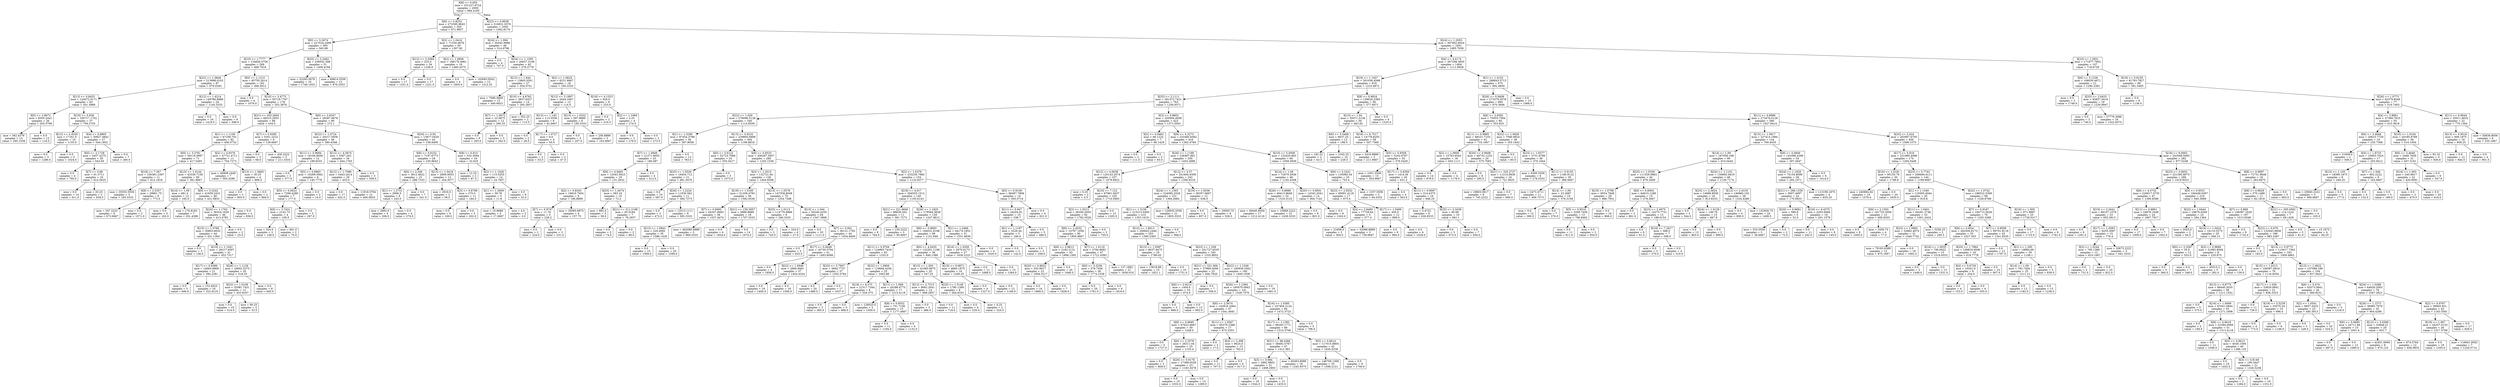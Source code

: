 digraph Tree {
node [shape=box] ;
0 [label="X[8] <= 0.935\nmse = 331227.8724\nsamples = 2000\nvalue = 994.4185"] ;
1 [label="X[6] <= 5.8252\nmse = 272595.9645\nsamples = 350\nvalue = 671.9657"] ;
0 -> 1 [labeldistance=2.5, labelangle=45, headlabel="True"] ;
2 [label="X[0] <= 5.2674\nmse = 227524.2499\nsamples = 300\nvalue = 565.99"] ;
1 -> 2 ;
3 [label="X[10] <= 1.7777\nmse = 134826.0756\nsamples = 269\nvalue = 468.7918"] ;
2 -> 3 ;
4 [label="X[22] <= 1.0846\nmse = 213998.0103\nsamples = 87\nvalue = 679.0345"] ;
3 -> 4 ;
5 [label="X[13] <= 0.8425\nmse = 124072.0171\nsamples = 63\nvalue = 501.3968"] ;
4 -> 5 ;
6 [label="X[0] <= 2.8672\nmse = 8305.2441\nsamples = 26\nvalue = 205.5769"] ;
5 -> 6 ;
7 [label="mse = 562.4379\nsamples = 13\nvalue = 295.1538"] ;
6 -> 7 ;
8 [label="mse = 0.0\nsamples = 13\nvalue = 116.0"] ;
6 -> 8 ;
9 [label="X[19] <= 0.939\nmse = 100717.1702\nsamples = 37\nvalue = 709.2703"] ;
5 -> 9 ;
10 [label="X[12] <= 2.4526\nmse = 17161.0\nsamples = 10\nvalue = 1155.0"] ;
9 -> 10 ;
11 [label="mse = 0.0\nsamples = 5\nvalue = 1286.0"] ;
10 -> 11 ;
12 [label="mse = 0.0\nsamples = 5\nvalue = 1024.0"] ;
10 -> 12 ;
13 [label="X[4] <= 6.8865\nmse = 30827.4842\nsamples = 27\nvalue = 544.1852"] ;
9 -> 13 ;
14 [label="X[0] <= 2.1728\nmse = 3457.4275\nsamples = 20\nvalue = 643.65"] ;
13 -> 14 ;
15 [label="mse = 0.0\nsamples = 4\nvalue = 760.0"] ;
14 -> 15 ;
16 [label="X[7] <= 0.96\nmse = 91.3711\nsamples = 16\nvalue = 614.5625"] ;
14 -> 16 ;
17 [label="mse = 0.0\nsamples = 14\nvalue = 611.0"] ;
16 -> 17 ;
18 [label="mse = 20.25\nsamples = 2\nvalue = 639.5"] ;
16 -> 18 ;
19 [label="mse = 0.0\nsamples = 7\nvalue = 260.0"] ;
13 -> 19 ;
20 [label="X[12] <= 1.4214\nmse = 149786.8889\nsamples = 24\nvalue = 1145.3333"] ;
4 -> 20 ;
21 [label="mse = 0.0\nsamples = 16\nvalue = 1419.0"] ;
20 -> 21 ;
22 [label="mse = 0.0\nsamples = 8\nvalue = 598.0"] ;
20 -> 22 ;
23 [label="X[0] <= 1.1215\nmse = 65750.2614\nsamples = 182\nvalue = 368.2912"] ;
3 -> 23 ;
24 [label="mse = 0.0\nsamples = 4\nvalue = 1076.0"] ;
23 -> 24 ;
25 [label="X[10] <= 3.4773\nmse = 55719.7767\nsamples = 178\nvalue = 352.3876"] ;
23 -> 25 ;
26 [label="X[21] <= 355.2604\nmse = 69315.2955\nsamples = 88\nvalue = 434.5"] ;
25 -> 26 ;
27 [label="X[1] <= 1.1109\nmse = 67169.702\nsamples = 82\nvalue = 456.0732"] ;
26 -> 27 ;
28 [label="X[9] <= 3.3781\nmse = 59119.5997\nsamples = 71\nvalue = 417.5493"] ;
27 -> 28 ;
29 [label="X[18] <= 7.267\nmse = 100381.2397\nsamples = 11\nvalue = 612.1818"] ;
28 -> 29 ;
30 [label="mse = 35555.5556\nsamples = 3\nvalue = 183.3333"] ;
29 -> 30 ;
31 [label="X[9] <= 2.5357\nmse = 29861.75\nsamples = 8\nvalue = 773.0"] ;
29 -> 31 ;
32 [label="mse = 347.2222\nsamples = 6\nvalue = 673.6667"] ;
31 -> 32 ;
33 [label="mse = 0.0\nsamples = 2\nvalue = 1071.0"] ;
31 -> 33 ;
34 [label="X[15] <= 1.0144\nmse = 43336.7156\nsamples = 60\nvalue = 381.8667"] ;
28 -> 34 ;
35 [label="X[14] <= 1.09\nmse = 481.0\nsamples = 12\nvalue = 185.0"] ;
34 -> 35 ;
36 [label="mse = 0.0\nsamples = 5\nvalue = 162.0"] ;
35 -> 36 ;
37 [label="mse = 176.8163\nsamples = 7\nvalue = 201.4286"] ;
35 -> 37 ;
38 [label="X[9] <= 5.2242\nmse = 41939.2431\nsamples = 48\nvalue = 431.0833"] ;
34 -> 38 ;
39 [label="X[24] <= 1.1762\nmse = 36324.1626\nsamples = 46\nvalue = 413.4783"] ;
38 -> 39 ;
40 [label="X[15] <= 1.0769\nmse = 30803.6632\nsamples = 44\nvalue = 431.1364"] ;
39 -> 40 ;
41 [label="mse = 0.0\nsamples = 3\nvalue = 136.0"] ;
40 -> 41 ;
42 [label="X[19] <= 1.1041\nmse = 26217.6597\nsamples = 41\nvalue = 452.7317"] ;
40 -> 42 ;
43 [label="X[17] <= 0.9389\nmse = 14663.9909\nsamples = 21\nvalue = 390.2381"] ;
42 -> 43 ;
44 [label="mse = 0.0\nsamples = 5\nvalue = 606.0"] ;
43 -> 44 ;
45 [label="mse = 152.4023\nsamples = 16\nvalue = 322.8125"] ;
43 -> 45 ;
46 [label="X[26] <= 1.1129\nmse = 29942.5275\nsamples = 20\nvalue = 518.35"] ;
42 -> 46 ;
47 [label="X[22] <= 1.0109\nmse = 32081.7431\nsamples = 12\nvalue = 433.9167"] ;
46 -> 47 ;
48 [label="mse = 0.0\nsamples = 10\nvalue = 514.0"] ;
47 -> 48 ;
49 [label="mse = 90.25\nsamples = 2\nvalue = 33.5"] ;
47 -> 49 ;
50 [label="mse = 0.0\nsamples = 8\nvalue = 645.0"] ;
46 -> 50 ;
51 [label="mse = 0.0\nsamples = 2\nvalue = 25.0"] ;
39 -> 51 ;
52 [label="mse = 0.0\nsamples = 2\nvalue = 836.0"] ;
38 -> 52 ;
53 [label="X[2] <= 0.9378\nmse = 47721.4711\nsamples = 11\nvalue = 704.7273"] ;
27 -> 53 ;
54 [label="mse = 40908.2449\nsamples = 7\nvalue = 593.4286"] ;
53 -> 54 ;
55 [label="X[13] <= 1.0665\nmse = 30.25\nsamples = 4\nvalue = 899.5"] ;
53 -> 55 ;
56 [label="mse = 0.0\nsamples = 2\nvalue = 905.0"] ;
55 -> 56 ;
57 [label="mse = 0.0\nsamples = 2\nvalue = 894.0"] ;
55 -> 57 ;
58 [label="X[7] <= 0.9395\nmse = 5351.2222\nsamples = 6\nvalue = 139.6667"] ;
26 -> 58 ;
59 [label="mse = 0.0\nsamples = 3\nvalue = 68.0"] ;
58 -> 59 ;
60 [label="mse = 430.2222\nsamples = 3\nvalue = 211.3333"] ;
58 -> 60 ;
61 [label="X[6] <= 3.6347\nmse = 29387.6678\nsamples = 90\nvalue = 272.1"] ;
25 -> 61 ;
62 [label="X[22] <= 1.0724\nmse = 20217.5936\nsamples = 46\nvalue = 380.4348"] ;
61 -> 62 ;
63 [label="X[11] <= 0.9684\nmse = 18164.8056\nsamples = 12\nvalue = 199.8333"] ;
62 -> 63 ;
64 [label="mse = 0.0\nsamples = 3\nvalue = 377.0"] ;
63 -> 64 ;
65 [label="X[5] <= 0.8983\nmse = 10269.5062\nsamples = 9\nvalue = 140.7778"] ;
63 -> 65 ;
66 [label="X[5] <= 0.8423\nmse = 7299.4286\nsamples = 7\nvalue = 177.0"] ;
65 -> 66 ;
67 [label="X[0] <= 3.7431\nmse = 2142.75\nsamples = 4\nvalue = 109.5"] ;
66 -> 67 ;
68 [label="mse = 324.0\nsamples = 2\nvalue = 149.0"] ;
67 -> 68 ;
69 [label="mse = 841.0\nsamples = 2\nvalue = 70.0"] ;
67 -> 69 ;
70 [label="mse = 0.0\nsamples = 3\nvalue = 267.0"] ;
66 -> 70 ;
71 [label="mse = 0.0\nsamples = 2\nvalue = 14.0"] ;
65 -> 71 ;
72 [label="X[12] <= 4.3974\nmse = 5367.263\nsamples = 34\nvalue = 444.1765"] ;
62 -> 72 ;
73 [label="X[12] <= 1.7086\nmse = 5443.2414\nsamples = 29\nvalue = 433.0"] ;
72 -> 73 ;
74 [label="mse = 0.0\nsamples = 17\nvalue = 452.0"] ;
73 -> 74 ;
75 [label="mse = 11918.5764\nsamples = 12\nvalue = 406.0833"] ;
73 -> 75 ;
76 [label="mse = 0.0\nsamples = 5\nvalue = 509.0"] ;
72 -> 76 ;
77 [label="X[20] <= 0.92\nmse = 13877.0429\nsamples = 44\nvalue = 158.8409"] ;
61 -> 77 ;
78 [label="X[8] <= 0.9152\nmse = 7197.6773\nsamples = 28\nvalue = 230.9643"] ;
77 -> 78 ;
79 [label="X[0] <= 2.046\nmse = 3812.4622\nsamples = 15\nvalue = 288.7333"] ;
78 -> 79 ;
80 [label="X[1] <= 1.2731\nmse = 2666.5\nsamples = 8\nvalue = 243.0"] ;
79 -> 80 ;
81 [label="mse = 2883.0\nsamples = 4\nvalue = 208.0"] ;
80 -> 81 ;
82 [label="mse = 0.0\nsamples = 4\nvalue = 278.0"] ;
80 -> 82 ;
83 [label="mse = 0.0\nsamples = 7\nvalue = 341.0"] ;
79 -> 83 ;
84 [label="X[13] <= 1.0418\nmse = 2809.9053\nsamples = 13\nvalue = 164.3077"] ;
78 -> 84 ;
85 [label="mse = 2916.0\nsamples = 2\nvalue = 56.0"] ;
84 -> 85 ;
86 [label="X[3] <= 0.8788\nmse = 270.0\nsamples = 11\nvalue = 184.0"] ;
84 -> 86 ;
87 [label="mse = 0.0\nsamples = 6\nvalue = 169.0"] ;
86 -> 87 ;
88 [label="mse = 0.0\nsamples = 5\nvalue = 202.0"] ;
86 -> 88 ;
89 [label="X[8] <= 0.915\nmse = 532.3594\nsamples = 16\nvalue = 32.625"] ;
77 -> 89 ;
90 [label="mse = 12.25\nsamples = 2\nvalue = 87.5"] ;
89 -> 90 ;
91 [label="X[2] <= 1.1026\nmse = 115.0255\nsamples = 14\nvalue = 24.7857"] ;
89 -> 91 ;
92 [label="X[1] <= 1.3609\nmse = 59.76\nsamples = 5\nvalue = 11.8"] ;
91 -> 92 ;
93 [label="mse = 10.8889\nsamples = 3\nvalue = 17.6667"] ;
92 -> 93 ;
94 [label="mse = 4.0\nsamples = 2\nvalue = 3.0"] ;
92 -> 94 ;
95 [label="mse = 0.0\nsamples = 9\nvalue = 32.0"] ;
91 -> 95 ;
96 [label="X[25] <= 3.2462\nmse = 238552.308\nsamples = 31\nvalue = 1409.4194"] ;
2 -> 96 ;
97 [label="mse = 52283.5679\nsamples = 19\nvalue = 1746.1053"] ;
96 -> 97 ;
98 [label="mse = 69814.5556\nsamples = 12\nvalue = 876.3333"] ;
96 -> 98 ;
99 [label="X[2] <= 1.0416\nmse = 71330.4676\nsamples = 50\nvalue = 1307.82"] ;
1 -> 99 ;
100 [label="X[12] <= 2.5584\nmse = 225.0\nsamples = 34\nvalue = 1236.0"] ;
99 -> 100 ;
101 [label="mse = 0.0\nsamples = 17\nvalue = 1251.0"] ;
100 -> 101 ;
102 [label="mse = 0.0\nsamples = 17\nvalue = 1221.0"] ;
100 -> 102 ;
103 [label="X[2] <= 1.0856\nmse = 188176.4961\nsamples = 16\nvalue = 1460.4375"] ;
99 -> 103 ;
104 [label="mse = 0.0\nsamples = 4\nvalue = 1905.0"] ;
103 -> 104 ;
105 [label="mse = 163063.8542\nsamples = 12\nvalue = 1312.25"] ;
103 -> 105 ;
106 [label="X[22] <= 0.9638\nmse = 316931.0376\nsamples = 1650\nvalue = 1062.8176"] ;
0 -> 106 [labeldistance=2.5, labelangle=-45, headlabel="False"] ;
107 [label="X[24] <= 1.094\nmse = 35542.9996\nsamples = 49\nvalue = 314.9796"] ;
106 -> 107 ;
108 [label="mse = 0.0\nsamples = 4\nvalue = 747.0"] ;
107 -> 108 ;
109 [label="X[24] <= 1.1595\nmse = 20637.3106\nsamples = 45\nvalue = 276.5778"] ;
107 -> 109 ;
110 [label="X[12] <= 1.644\nmse = 13893.5501\nsamples = 27\nvalue = 354.0741"] ;
109 -> 110 ;
111 [label="mse = 7090.3669\nsamples = 13\nvalue = 449.6923"] ;
110 -> 111 ;
112 [label="X[10] <= 4.6782\nmse = 3837.6327\nsamples = 14\nvalue = 265.2857"] ;
110 -> 112 ;
113 [label="X[7] <= 1.0672\nmse = 22.6875\nsamples = 12\nvalue = 290.25"] ;
112 -> 113 ;
114 [label="mse = 0.0\nsamples = 9\nvalue = 293.0"] ;
113 -> 114 ;
115 [label="mse = 0.0\nsamples = 3\nvalue = 282.0"] ;
113 -> 115 ;
116 [label="mse = 552.25\nsamples = 2\nvalue = 115.5"] ;
112 -> 116 ;
117 [label="X[2] <= 1.0624\nmse = 8231.6667\nsamples = 18\nvalue = 160.3333"] ;
109 -> 117 ;
118 [label="X[12] <= 3.1897\nmse = 5444.1667\nsamples = 12\nvalue = 114.0"] ;
117 -> 118 ;
119 [label="X[13] <= 1.145\nmse = 113.5556\nsamples = 6\nvalue = 42.6667"] ;
118 -> 119 ;
120 [label="mse = 0.0\nsamples = 2\nvalue = 28.0"] ;
119 -> 120 ;
121 [label="X[17] <= 1.0727\nmse = 9.0\nsamples = 4\nvalue = 50.0"] ;
119 -> 121 ;
122 [label="mse = 0.0\nsamples = 2\nvalue = 53.0"] ;
121 -> 122 ;
123 [label="mse = 0.0\nsamples = 2\nvalue = 47.0"] ;
121 -> 123 ;
124 [label="X[13] <= 1.0332\nmse = 597.8889\nsamples = 6\nvalue = 185.3333"] ;
118 -> 124 ;
125 [label="mse = 0.0\nsamples = 3\nvalue = 207.0"] ;
124 -> 125 ;
126 [label="mse = 256.8889\nsamples = 3\nvalue = 163.6667"] ;
124 -> 126 ;
127 [label="X[18] <= 4.1523\nmse = 926.0\nsamples = 6\nvalue = 253.0"] ;
117 -> 127 ;
128 [label="mse = 0.0\nsamples = 2\nvalue = 210.0"] ;
127 -> 128 ;
129 [label="X[2] <= 1.1069\nmse = 2.25\nsamples = 4\nvalue = 274.5"] ;
127 -> 129 ;
130 [label="mse = 0.0\nsamples = 2\nvalue = 276.0"] ;
129 -> 130 ;
131 [label="mse = 0.0\nsamples = 2\nvalue = 273.0"] ;
129 -> 131 ;
132 [label="X[24] <= 1.2053\nmse = 307902.6024\nsamples = 1601\nvalue = 1085.7058"] ;
106 -> 132 ;
133 [label="X[4] <= 4.4174\nmse = 307298.3835\nsamples = 1494\nvalue = 1111.9926"] ;
132 -> 133 ;
134 [label="X[19] <= 1.1457\nmse = 301036.4598\nsamples = 819\nvalue = 1210.4872"] ;
133 -> 134 ;
135 [label="X[25] <= 2.1111\nmse = 281372.7431\nsamples = 763\nvalue = 1256.9371"] ;
134 -> 135 ;
136 [label="X[22] <= 1.029\nmse = 276696.5128\nsamples = 340\nvalue = 1114.9559"] ;
135 -> 136 ;
137 [label="X[1] <= 1.3299\nmse = 97454.3789\nsamples = 36\nvalue = 397.8056"] ;
136 -> 137 ;
138 [label="X[7] <= 1.0849\nmse = 21271.9055\nsamples = 23\nvalue = 180.087"] ;
137 -> 138 ;
139 [label="X[9] <= 4.9465\nmse = 12043.5623\nsamples = 19\nvalue = 131.2632"] ;
138 -> 139 ;
140 [label="X[2] <= 0.8343\nmse = 16816.7654\nsamples = 9\nvalue = 196.8889"] ;
139 -> 140 ;
141 [label="X[7] <= 0.9747\nmse = 11.76\nsamples = 5\nvalue = 228.2"] ;
140 -> 141 ;
142 [label="mse = 0.0\nsamples = 2\nvalue = 224.0"] ;
141 -> 142 ;
143 [label="mse = 0.0\nsamples = 3\nvalue = 231.0"] ;
141 -> 143 ;
144 [label="mse = 35065.6875\nsamples = 4\nvalue = 157.75"] ;
140 -> 144 ;
145 [label="X[25] <= 1.4474\nmse = 383.16\nsamples = 10\nvalue = 72.2"] ;
139 -> 145 ;
146 [label="mse = 882.0\nsamples = 3\nvalue = 58.0"] ;
145 -> 146 ;
147 [label="X[21] <= 211.2198\nmse = 45.9184\nsamples = 7\nvalue = 78.2857"] ;
145 -> 147 ;
148 [label="mse = 0.0\nsamples = 5\nvalue = 74.0"] ;
147 -> 148 ;
149 [label="mse = 0.0\nsamples = 2\nvalue = 89.0"] ;
147 -> 149 ;
150 [label="mse = 0.0\nsamples = 4\nvalue = 412.0"] ;
138 -> 150 ;
151 [label="mse = 0.0\nsamples = 13\nvalue = 783.0"] ;
137 -> 151 ;
152 [label="X[13] <= 0.9232\nmse = 229805.6899\nsamples = 304\nvalue = 1199.8816"] ;
136 -> 152 ;
153 [label="X[0] <= 5.6122\nmse = 52723.7066\nsamples = 24\nvalue = 555.0417"] ;
152 -> 153 ;
154 [label="X[25] <= 1.5526\nmse = 16454.712\nsamples = 21\nvalue = 481.0476"] ;
153 -> 154 ;
155 [label="mse = 0.0\nsamples = 10\nvalue = 587.0"] ;
154 -> 155 ;
156 [label="X[26] <= 1.2224\nmse = 11930.562\nsamples = 11\nvalue = 384.7273"] ;
154 -> 156 ;
157 [label="mse = 0.0\nsamples = 2\nvalue = 472.0"] ;
156 -> 157 ;
158 [label="mse = 12513.1111\nsamples = 9\nvalue = 365.3333"] ;
156 -> 158 ;
159 [label="mse = 0.0\nsamples = 3\nvalue = 1073.0"] ;
153 -> 159 ;
160 [label="X[8] <= 0.9533\nmse = 206287.5657\nsamples = 280\nvalue = 1255.1536"] ;
152 -> 160 ;
161 [label="X[3] <= 1.2015\nmse = 132721.64\nsamples = 126\nvalue = 1404.6508"] ;
160 -> 161 ;
162 [label="X[19] <= 1.0185\nmse = 51209.4793\nsamples = 56\nvalue = 1592.0536"] ;
161 -> 162 ;
163 [label="X[7] <= 0.9493\nmse = 64347.6683\nsamples = 38\nvalue = 1537.4474"] ;
162 -> 163 ;
164 [label="X[13] <= 1.0843\nmse = 220.4082\nsamples = 35\nvalue = 1586.1429"] ;
163 -> 164 ;
165 [label="mse = 0.0\nsamples = 15\nvalue = 1569.0"] ;
164 -> 165 ;
166 [label="mse = 0.0\nsamples = 20\nvalue = 1599.0"] ;
164 -> 166 ;
167 [label="mse = 462080.8889\nsamples = 3\nvalue = 969.3333"] ;
163 -> 167 ;
168 [label="X[21] <= 159.3057\nmse = 3888.8889\nsamples = 18\nvalue = 1707.3333"] ;
162 -> 168 ;
169 [label="mse = 0.0\nsamples = 4\nvalue = 1824.0"] ;
168 -> 169 ;
170 [label="mse = 0.0\nsamples = 14\nvalue = 1674.0"] ;
168 -> 170 ;
171 [label="X[15] <= 1.0378\nmse = 147358.8549\nsamples = 70\nvalue = 1254.7286"] ;
161 -> 171 ;
172 [label="X[25] <= 1.0113\nmse = 114776.8889\nsamples = 6\nvalue = 266.3333"] ;
171 -> 172 ;
173 [label="mse = 0.0\nsamples = 2\nvalue = 745.0"] ;
172 -> 173 ;
174 [label="mse = 324.0\nsamples = 4\nvalue = 27.0"] ;
172 -> 174 ;
175 [label="X[15] <= 1.044\nmse = 50240.4255\nsamples = 64\nvalue = 1347.3906"] ;
171 -> 175 ;
176 [label="mse = 0.0\nsamples = 20\nvalue = 1111.0"] ;
175 -> 176 ;
177 [label="X[7] <= 0.841\nmse = 36131.1792\nsamples = 44\nvalue = 1454.8409"] ;
175 -> 177 ;
178 [label="mse = 0.0\nsamples = 3\nvalue = 925.0"] ;
177 -> 178 ;
179 [label="X[17] <= 0.8448\nmse = 16730.5794\nsamples = 41\nvalue = 1493.6098"] ;
177 -> 179 ;
180 [label="mse = 0.0\nsamples = 4\nvalue = 1856.0"] ;
179 -> 180 ;
181 [label="X[22] <= 1.0948\nmse = 2806.9481\nsamples = 37\nvalue = 1454.4324"] ;
179 -> 181 ;
182 [label="mse = 0.0\nsamples = 18\nvalue = 1400.0"] ;
181 -> 182 ;
183 [label="mse = 0.0\nsamples = 19\nvalue = 1506.0"] ;
181 -> 183 ;
184 [label="X[2] <= 1.0379\nmse = 233230.7983\nsamples = 154\nvalue = 1132.8377"] ;
160 -> 184 ;
185 [label="X[18] <= 4.917\nmse = 204555.1512\nsamples = 140\nvalue = 1195.6143"] ;
184 -> 185 ;
186 [label="X[21] <= 221.9606\nmse = 88636.562\nsamples = 11\nvalue = 581.7273"] ;
185 -> 186 ;
187 [label="mse = 0.0\nsamples = 8\nvalue = 764.0"] ;
186 -> 187 ;
188 [label="mse = 150.2222\nsamples = 3\nvalue = 95.6667"] ;
186 -> 188 ;
189 [label="X[26] <= 1.1825\nmse = 179564.3628\nsamples = 129\nvalue = 1247.9612"] ;
185 -> 189 ;
190 [label="X[8] <= 0.9693\nmse = 184031.6198\nsamples = 98\nvalue = 1151.949"] ;
189 -> 190 ;
191 [label="X[11] <= 0.9764\nmse = 124893.7419\nsamples = 62\nvalue = 1333.0"] ;
190 -> 191 ;
192 [label="X[23] <= 3.7907\nmse = 5662.7757\nsamples = 37\nvalue = 1555.3784"] ;
191 -> 192 ;
193 [label="mse = 0.0\nsamples = 20\nvalue = 1486.0"] ;
192 -> 193 ;
194 [label="mse = 0.0\nsamples = 17\nvalue = 1637.0"] ;
192 -> 194 ;
195 [label="X[22] <= 1.0909\nmse = 119846.4256\nsamples = 25\nvalue = 1003.88"] ;
191 -> 195 ;
196 [label="X[18] <= 8.375\nmse = 21517.7344\nsamples = 8\nvalue = 554.375"] ;
195 -> 196 ;
197 [label="mse = 0.0\nsamples = 3\nvalue = 365.0"] ;
196 -> 197 ;
198 [label="mse = 0.0\nsamples = 5\nvalue = 668.0"] ;
196 -> 198 ;
199 [label="X[11] <= 1.069\nmse = 26288.4775\nsamples = 17\nvalue = 1215.4118"] ;
195 -> 199 ;
200 [label="mse = 126025.0\nsamples = 2\nvalue = 1500.0"] ;
199 -> 200 ;
201 [label="X[8] <= 0.9552\nmse = 751.7156\nsamples = 15\nvalue = 1177.4667"] ;
199 -> 201 ;
202 [label="mse = 0.0\nsamples = 11\nvalue = 1194.0"] ;
201 -> 202 ;
203 [label="mse = 0.0\nsamples = 4\nvalue = 1132.0"] ;
201 -> 203 ;
204 [label="X[0] <= 4.0435\nmse = 132201.1196\nsamples = 36\nvalue = 840.1389"] ;
190 -> 204 ;
205 [label="X[15] <= 1.003\nmse = 41060.0875\nsamples = 20\nvalue = 547.25"] ;
204 -> 205 ;
206 [label="X[12] <= 2.7513\nmse = 9062.2041\nsamples = 14\nvalue = 668.2857"] ;
205 -> 206 ;
207 [label="mse = 0.0\nsamples = 3\nvalue = 486.0"] ;
206 -> 207 ;
208 [label="mse = 0.0\nsamples = 11\nvalue = 718.0"] ;
206 -> 208 ;
209 [label="X[25] <= 1.5149\nmse = 1780.1389\nsamples = 6\nvalue = 264.8333"] ;
205 -> 209 ;
210 [label="mse = 0.0\nsamples = 4\nvalue = 235.0"] ;
209 -> 210 ;
211 [label="mse = 0.25\nsamples = 2\nvalue = 324.5"] ;
209 -> 211 ;
212 [label="X[19] <= 0.9871\nmse = 4860.1875\nsamples = 16\nvalue = 1206.25"] ;
204 -> 212 ;
213 [label="mse = 0.0\nsamples = 4\nvalue = 1327.0"] ;
212 -> 213 ;
214 [label="mse = 0.0\nsamples = 12\nvalue = 1166.0"] ;
212 -> 214 ;
215 [label="X[1] <= 1.2469\nmse = 44174.1852\nsamples = 31\nvalue = 1551.4839"] ;
189 -> 215 ;
216 [label="X[16] <= 1.0356\nmse = 2670.6173\nsamples = 27\nvalue = 1630.2222"] ;
215 -> 216 ;
217 [label="mse = 0.0\nsamples = 12\nvalue = 1688.0"] ;
216 -> 217 ;
218 [label="mse = 0.0\nsamples = 15\nvalue = 1584.0"] ;
216 -> 218 ;
219 [label="mse = 0.0\nsamples = 4\nvalue = 1020.0"] ;
215 -> 219 ;
220 [label="X[5] <= 0.9106\nmse = 86487.7806\nsamples = 14\nvalue = 505.0714"] ;
184 -> 220 ;
221 [label="X[11] <= 0.947\nmse = 24204.81\nsamples = 10\nvalue = 338.7"] ;
220 -> 221 ;
222 [label="X[1] <= 1.1187\nmse = 3229.44\nsamples = 5\nvalue = 188.4"] ;
221 -> 222 ;
223 [label="mse = 0.0\nsamples = 3\nvalue = 142.0"] ;
222 -> 223 ;
224 [label="mse = 0.0\nsamples = 2\nvalue = 258.0"] ;
222 -> 224 ;
225 [label="mse = 0.0\nsamples = 5\nvalue = 489.0"] ;
221 -> 225 ;
226 [label="mse = 0.0\nsamples = 4\nvalue = 921.0"] ;
220 -> 226 ;
227 [label="X[3] <= 0.8802\nmse = 255904.4008\nsamples = 423\nvalue = 1371.0591"] ;
135 -> 227 ;
228 [label="X[2] <= 0.9462\nmse = 66.1224\nsamples = 7\nvalue = 98.1429"] ;
227 -> 228 ;
229 [label="mse = 0.0\nsamples = 2\nvalue = 111.0"] ;
228 -> 229 ;
230 [label="mse = 0.0\nsamples = 5\nvalue = 93.0"] ;
228 -> 230 ;
231 [label="X[9] <= 4.3273\nmse = 232485.6582\nsamples = 416\nvalue = 1392.4784"] ;
227 -> 231 ;
232 [label="X[26] <= 1.1188\nmse = 226487.891\nsamples = 350\nvalue = 1455.2886"] ;
231 -> 232 ;
233 [label="X[12] <= 4.0638\nmse = 120143.2074\nsamples = 107\nvalue = 1678.6822"] ;
232 -> 233 ;
234 [label="mse = 0.25\nsamples = 2\nvalue = 3.5"] ;
233 -> 234 ;
235 [label="X[10] <= 7.122\nmse = 67961.4037\nsamples = 105\nvalue = 1710.5905"] ;
233 -> 235 ;
236 [label="X[2] <= 1.0313\nmse = 36340.2055\nsamples = 92\nvalue = 1782.0326"] ;
235 -> 236 ;
237 [label="X[9] <= 2.4532\nmse = 10797.1656\nsamples = 90\nvalue = 1805.9667"] ;
236 -> 237 ;
238 [label="X[8] <= 0.9813\nmse = 2182.2131\nsamples = 43\nvalue = 1898.1395"] ;
237 -> 238 ;
239 [label="X[20] <= 0.8922\nmse = 355.9017\nsamples = 23\nvalue = 1856.5217"] ;
238 -> 239 ;
240 [label="mse = 0.0\nsamples = 16\nvalue = 1869.0"] ;
239 -> 240 ;
241 [label="mse = 0.0\nsamples = 7\nvalue = 1828.0"] ;
239 -> 241 ;
242 [label="mse = 0.0\nsamples = 20\nvalue = 1946.0"] ;
238 -> 242 ;
243 [label="X[7] <= 1.0119\nmse = 3794.8692\nsamples = 47\nvalue = 1721.6383"] ;
237 -> 243 ;
244 [label="X[0] <= 3.3256\nmse = 576.7456\nsamples = 26\nvalue = 1774.1538"] ;
243 -> 244 ;
245 [label="mse = 0.0\nsamples = 20\nvalue = 1761.0"] ;
244 -> 245 ;
246 [label="mse = 0.0\nsamples = 6\nvalue = 1818.0"] ;
244 -> 246 ;
247 [label="mse = 137.1882\nsamples = 21\nvalue = 1656.619"] ;
243 -> 247 ;
248 [label="mse = 0.0\nsamples = 2\nvalue = 705.0"] ;
236 -> 248 ;
249 [label="mse = 0.0\nsamples = 13\nvalue = 1205.0"] ;
235 -> 249 ;
250 [label="X[12] <= 4.37\nmse = 241664.0309\nsamples = 243\nvalue = 1356.9218"] ;
232 -> 250 ;
251 [label="X[24] <= 1.1393\nmse = 224085.2526\nsamples = 231\nvalue = 1394.2684"] ;
250 -> 251 ;
252 [label="X[1] <= 1.3158\nmse = 215213.0405\nsamples = 210\nvalue = 1353.1619"] ;
251 -> 252 ;
253 [label="X[12] <= 1.8013\nmse = 200643.2446\nsamples = 203\nvalue = 1380.2365"] ;
252 -> 253 ;
254 [label="X[13] <= 1.0587\nmse = 8037.9475\nsamples = 20\nvalue = 1786.05"] ;
253 -> 254 ;
255 [label="mse = 13618.89\nsamples = 10\nvalue = 1821.1"] ;
254 -> 255 ;
256 [label="mse = 0.0\nsamples = 10\nvalue = 1751.0"] ;
254 -> 256 ;
257 [label="X[23] <= 1.258\nmse = 201727.6535\nsamples = 183\nvalue = 1335.8852"] ;
253 -> 257 ;
258 [label="X[21] <= 331.006\nmse = 37969.3006\nsamples = 23\nvalue = 846.7826"] ;
257 -> 258 ;
259 [label="X[6] <= 2.9213\nmse = 1404.0\nsamples = 16\nvalue = 974.0"] ;
258 -> 259 ;
260 [label="mse = 0.0\nsamples = 3\nvalue = 896.0"] ;
259 -> 260 ;
261 [label="mse = 0.0\nsamples = 13\nvalue = 992.0"] ;
259 -> 261 ;
262 [label="mse = 0.0\nsamples = 7\nvalue = 556.0"] ;
258 -> 262 ;
263 [label="X[22] <= 1.1549\nmse = 185936.5562\nsamples = 160\nvalue = 1406.1938"] ;
257 -> 263 ;
264 [label="X[26] <= 1.2384\nmse = 160470.0943\nsamples = 141\nvalue = 1328.7376"] ;
263 -> 264 ;
265 [label="X[6] <= 2.5674\nmse = 142816.2064\nsamples = 47\nvalue = 1041.4681"] ;
264 -> 265 ;
266 [label="X[8] <= 0.9695\nmse = 67622.6667\nsamples = 30\nvalue = 1249.0"] ;
265 -> 266 ;
267 [label="mse = 0.0\nsamples = 5\nvalue = 1727.0"] ;
266 -> 267 ;
268 [label="X[6] <= 2.3578\nmse = 26311.04\nsamples = 25\nvalue = 1153.4"] ;
266 -> 268 ;
269 [label="mse = 0.0\nsamples = 2\nvalue = 809.0"] ;
268 -> 269 ;
270 [label="X[20] <= 0.9176\nmse = 17388.0529\nsamples = 23\nvalue = 1183.3478"] ;
268 -> 270 ;
271 [label="mse = 0.0\nsamples = 10\nvalue = 1033.0"] ;
270 -> 271 ;
272 [label="mse = 0.0\nsamples = 13\nvalue = 1299.0"] ;
270 -> 272 ;
273 [label="X[11] <= 1.0567\nmse = 65379.2388\nsamples = 17\nvalue = 675.2353"] ;
265 -> 273 ;
274 [label="mse = 0.0\nsamples = 2\nvalue = 17.0"] ;
273 -> 274 ;
275 [label="X[4] <= 2.498\nmse = 8624.0\nsamples = 15\nvalue = 763.0"] ;
273 -> 275 ;
276 [label="mse = 0.0\nsamples = 11\nvalue = 707.0"] ;
275 -> 276 ;
277 [label="mse = 0.0\nsamples = 4\nvalue = 917.0"] ;
275 -> 277 ;
278 [label="X[16] <= 1.0395\nmse = 107404.2124\nsamples = 94\nvalue = 1472.3723"] ;
264 -> 278 ;
279 [label="X[17] <= 1.1383\nmse = 86293.1771\nsamples = 89\nvalue = 1510.3708"] ;
278 -> 279 ;
280 [label="X[21] <= 98.4366\nmse = 38492.5767\nsamples = 47\nvalue = 1412.383"] ;
279 -> 280 ;
281 [label="X[3] <= 0.984\nmse = 2892.9802\nsamples = 31\nvalue = 1498.2903"] ;
280 -> 281 ;
282 [label="mse = 0.0\nsamples = 18\nvalue = 1544.0"] ;
281 -> 282 ;
283 [label="mse = 0.0\nsamples = 13\nvalue = 1435.0"] ;
281 -> 283 ;
284 [label="mse = 65463.8086\nsamples = 16\nvalue = 1245.9375"] ;
280 -> 284 ;
285 [label="X[5] <= 0.8414\nmse = 117015.8804\nsamples = 42\nvalue = 1620.0238"] ;
279 -> 285 ;
286 [label="mse = 146709.1368\nsamples = 33\nvalue = 1598.2121"] ;
285 -> 286 ;
287 [label="mse = 0.0\nsamples = 9\nvalue = 1700.0"] ;
285 -> 287 ;
288 [label="mse = 0.0\nsamples = 5\nvalue = 796.0"] ;
278 -> 288 ;
289 [label="mse = 0.0\nsamples = 19\nvalue = 1981.0"] ;
263 -> 289 ;
290 [label="mse = 0.0\nsamples = 7\nvalue = 568.0"] ;
252 -> 290 ;
291 [label="mse = 126935.5556\nsamples = 21\nvalue = 1805.3333"] ;
251 -> 291 ;
292 [label="X[19] <= 1.0038\nmse = 36357.6667\nsamples = 12\nvalue = 638.0"] ;
250 -> 292 ;
293 [label="mse = 0.0\nsamples = 4\nvalue = 857.0"] ;
292 -> 293 ;
294 [label="mse = 18565.75\nsamples = 8\nvalue = 528.5"] ;
292 -> 294 ;
295 [label="X[10] <= 3.5008\nmse = 132425.663\nsamples = 66\nvalue = 1059.3939"] ;
231 -> 295 ;
296 [label="X[14] <= 1.09\nmse = 72870.5936\nsamples = 46\nvalue = 1192.4348"] ;
295 -> 296 ;
297 [label="X[26] <= 0.8989\nmse = 46413.9648\nsamples = 32\nvalue = 1318.3125"] ;
296 -> 297 ;
298 [label="mse = 49440.8304\nsamples = 17\nvalue = 1212.4118"] ;
297 -> 298 ;
299 [label="mse = 15868.2222\nsamples = 15\nvalue = 1438.3333"] ;
297 -> 299 ;
300 [label="X[20] <= 0.8501\nmse = 14342.2041\nsamples = 14\nvalue = 904.7143"] ;
296 -> 300 ;
301 [label="mse = 0.0\nsamples = 8\nvalue = 801.0"] ;
300 -> 301 ;
302 [label="mse = 0.0\nsamples = 6\nvalue = 1043.0"] ;
300 -> 302 ;
303 [label="X[9] <= 5.2431\nmse = 135060.34\nsamples = 20\nvalue = 753.4"] ;
295 -> 303 ;
304 [label="X[23] <= 2.9252\nmse = 60081.4118\nsamples = 17\nvalue = 875.0"] ;
303 -> 304 ;
305 [label="X[4] <= 2.8485\nmse = 77728.64\nsamples = 5\nvalue = 577.4"] ;
304 -> 305 ;
306 [label="mse = 21609.0\nsamples = 2\nvalue = 304.0"] ;
305 -> 306 ;
307 [label="mse = 32088.8889\nsamples = 3\nvalue = 759.6667"] ;
305 -> 307 ;
308 [label="X[17] <= 1.0499\nmse = 450.0\nsamples = 12\nvalue = 999.0"] ;
304 -> 308 ;
309 [label="mse = 0.0\nsamples = 8\nvalue = 984.0"] ;
308 -> 309 ;
310 [label="mse = 0.0\nsamples = 4\nvalue = 1029.0"] ;
308 -> 310 ;
311 [label="mse = 1337.5556\nsamples = 3\nvalue = 64.3333"] ;
303 -> 311 ;
312 [label="X[8] <= 0.9924\nmse = 139020.2385\nsamples = 56\nvalue = 577.6071"] ;
134 -> 312 ;
313 [label="X[15] <= 1.04\nmse = 35071.5136\nsamples = 50\nvalue = 463.92"] ;
312 -> 313 ;
314 [label="X[6] <= 5.0468\nmse = 6637.25\nsamples = 12\nvalue = 198.5"] ;
313 -> 314 ;
315 [label="mse = 182.25\nsamples = 2\nvalue = 43.5"] ;
314 -> 315 ;
316 [label="mse = 2162.25\nsamples = 10\nvalue = 229.5"] ;
314 -> 316 ;
317 [label="X[18] <= 6.7517\nmse = 14778.8255\nsamples = 38\nvalue = 547.7368"] ;
313 -> 317 ;
318 [label="mse = 3416.8889\nsamples = 3\nvalue = 211.6667"] ;
317 -> 318 ;
319 [label="X[5] <= 0.9358\nmse = 5242.0767\nsamples = 35\nvalue = 576.5429"] ;
317 -> 319 ;
320 [label="mse = 1051.5556\nsamples = 15\nvalue = 503.6667"] ;
319 -> 320 ;
321 [label="X[17] <= 0.8356\nmse = 1414.36\nsamples = 20\nvalue = 631.2"] ;
319 -> 321 ;
322 [label="mse = 0.0\nsamples = 4\nvalue = 563.0"] ;
321 -> 322 ;
323 [label="X[11] <= 0.9097\nmse = 314.4375\nsamples = 16\nvalue = 648.25"] ;
321 -> 323 ;
324 [label="mse = 3.4722\nsamples = 6\nvalue = 626.8333"] ;
323 -> 324 ;
325 [label="X[25] <= 2.3438\nmse = 60.69\nsamples = 10\nvalue = 661.1"] ;
323 -> 325 ;
326 [label="mse = 0.0\nsamples = 3\nvalue = 673.0"] ;
325 -> 326 ;
327 [label="mse = 0.0\nsamples = 7\nvalue = 656.0"] ;
325 -> 327 ;
328 [label="mse = 0.0\nsamples = 6\nvalue = 1525.0"] ;
312 -> 328 ;
329 [label="X[1] <= 1.4152\nmse = 288843.5713\nsamples = 675\nvalue = 992.4859"] ;
133 -> 329 ;
330 [label="X[26] <= 0.9408\nmse = 273379.3578\nsamples = 660\nvalue = 970.3606"] ;
329 -> 330 ;
331 [label="X[6] <= 2.9392\nmse = 75055.7594\nsamples = 80\nvalue = 553.625"] ;
330 -> 331 ;
332 [label="X[11] <= 0.9885\nmse = 68231.7103\nsamples = 42\nvalue = 733.1667"] ;
331 -> 332 ;
333 [label="X[2] <= 1.0856\nmse = 15763.6543\nsamples = 18\nvalue = 943.1111"] ;
332 -> 333 ;
334 [label="mse = 0.0\nsamples = 14\nvalue = 876.0"] ;
333 -> 334 ;
335 [label="mse = 0.0\nsamples = 4\nvalue = 1178.0"] ;
333 -> 335 ;
336 [label="X[20] <= 0.9608\nmse = 49732.1233\nsamples = 24\nvalue = 575.7083"] ;
332 -> 336 ;
337 [label="mse = 0.0\nsamples = 8\nvalue = 285.0"] ;
336 -> 337 ;
338 [label="X[21] <= 325.2727\nmse = 11214.6836\nsamples = 16\nvalue = 721.0625"] ;
336 -> 338 ;
339 [label="mse = 18603.0617\nsamples = 9\nvalue = 745.2222"] ;
338 -> 339 ;
340 [label="mse = 0.0\nsamples = 7\nvalue = 690.0"] ;
338 -> 340 ;
341 [label="X[22] <= 1.0828\nmse = 7590.9924\nsamples = 38\nvalue = 355.1842"] ;
331 -> 341 ;
342 [label="mse = 0.0\nsamples = 2\nvalue = 85.0"] ;
341 -> 342 ;
343 [label="X[23] <= 1.6377\nmse = 3731.8789\nsamples = 36\nvalue = 370.1944"] ;
341 -> 343 ;
344 [label="mse = 6360.5556\nsamples = 6\nvalue = 278.3333"] ;
343 -> 344 ;
345 [label="X[11] <= 0.9155\nmse = 1180.9122\nsamples = 30\nvalue = 388.5667"] ;
343 -> 345 ;
346 [label="mse = 2473.4711\nsamples = 11\nvalue = 409.7273"] ;
345 -> 346 ;
347 [label="X[14] <= 1.09\nmse = 23.2687\nsamples = 19\nvalue = 376.3158"] ;
345 -> 347 ;
348 [label="mse = 0.0\nsamples = 12\nvalue = 380.0"] ;
347 -> 348 ;
349 [label="mse = 0.0\nsamples = 7\nvalue = 370.0"] ;
347 -> 349 ;
350 [label="X[11] <= 0.8686\nmse = 273476.0128\nsamples = 580\nvalue = 1027.8414"] ;
330 -> 350 ;
351 [label="X[15] <= 1.0817\nmse = 227414.1984\nsamples = 124\nvalue = 769.4435"] ;
350 -> 351 ;
352 [label="X[14] <= 1.09\nmse = 187056.198\nsamples = 90\nvalue = 910.0444"] ;
351 -> 352 ;
353 [label="X[25] <= 1.5339\nmse = 111529.0883\nsamples = 44\nvalue = 679.3409"] ;
352 -> 353 ;
354 [label="X[19] <= 1.0798\nmse = 9554.7848\nsamples = 29\nvalue = 886.7931"] ;
353 -> 354 ;
355 [label="X[5] <= 0.9516\nmse = 3208.7456\nsamples = 13\nvalue = 786.8462"] ;
354 -> 355 ;
356 [label="mse = 0.0\nsamples = 11\nvalue = 811.0"] ;
355 -> 356 ;
357 [label="mse = 0.0\nsamples = 2\nvalue = 654.0"] ;
355 -> 357 ;
358 [label="mse = 0.0\nsamples = 16\nvalue = 968.0"] ;
354 -> 358 ;
359 [label="X[8] <= 0.9504\nmse = 64615.1289\nsamples = 15\nvalue = 278.2667"] ;
353 -> 359 ;
360 [label="mse = 0.0\nsamples = 2\nvalue = 861.0"] ;
359 -> 360 ;
361 [label="X[23] <= 2.0975\nmse = 14275.7751\nsamples = 13\nvalue = 188.6154"] ;
359 -> 361 ;
362 [label="mse = 0.0\nsamples = 6\nvalue = 61.0"] ;
361 -> 362 ;
363 [label="X[18] <= 7.2617\nmse = 588.0\nsamples = 7\nvalue = 298.0"] ;
361 -> 363 ;
364 [label="mse = 0.0\nsamples = 3\nvalue = 270.0"] ;
363 -> 364 ;
365 [label="mse = 0.0\nsamples = 4\nvalue = 319.0"] ;
363 -> 365 ;
366 [label="X[24] <= 1.1152\nmse = 159692.9419\nsamples = 46\nvalue = 1130.7174"] ;
352 -> 366 ;
367 [label="X[25] <= 2.3624\nmse = 14686.8056\nsamples = 18\nvalue = 813.8333"] ;
366 -> 367 ;
368 [label="mse = 0.0\nsamples = 3\nvalue = 544.0"] ;
367 -> 368 ;
369 [label="X[24] <= 1.0128\nmse = 149.76\nsamples = 15\nvalue = 867.8"] ;
367 -> 369 ;
370 [label="mse = 0.0\nsamples = 13\nvalue = 863.0"] ;
369 -> 370 ;
371 [label="mse = 0.0\nsamples = 2\nvalue = 899.0"] ;
369 -> 371 ;
372 [label="X[12] <= 2.4318\nmse = 146860.102\nsamples = 28\nvalue = 1334.4286"] ;
366 -> 372 ;
373 [label="mse = 0.0\nsamples = 4\nvalue = 890.0"] ;
372 -> 373 ;
374 [label="mse = 132930.75\nsamples = 24\nvalue = 1408.5"] ;
372 -> 374 ;
375 [label="X[9] <= 4.0849\nmse = 143398.4299\nsamples = 34\nvalue = 397.2647"] ;
351 -> 375 ;
376 [label="X[24] <= 1.1929\nmse = 75154.8099\nsamples = 28\nvalue = 265.1071"] ;
375 -> 376 ;
377 [label="X[21] <= 288.1339\nmse = 5607.4097\nsamples = 24\nvalue = 170.0833"] ;
376 -> 377 ;
378 [label="X[20] <= 0.9661\nmse = 586.8\nsamples = 5\nvalue = 52.0"] ;
377 -> 378 ;
379 [label="mse = 533.5556\nsamples = 3\nvalue = 38.6667"] ;
378 -> 379 ;
380 [label="mse = 0.0\nsamples = 2\nvalue = 72.0"] ;
378 -> 380 ;
381 [label="X[18] <= 6.4375\nmse = 2293.6066\nsamples = 19\nvalue = 201.1579"] ;
377 -> 381 ;
382 [label="mse = 0.0\nsamples = 11\nvalue = 242.0"] ;
381 -> 382 ;
383 [label="mse = 0.0\nsamples = 8\nvalue = 145.0"] ;
381 -> 383 ;
384 [label="mse = 113199.1875\nsamples = 4\nvalue = 835.25"] ;
376 -> 384 ;
385 [label="mse = 0.0\nsamples = 6\nvalue = 1014.0"] ;
375 -> 385 ;
386 [label="X[25] <= 2.424\nmse = 262907.6705\nsamples = 456\nvalue = 1098.1075"] ;
350 -> 386 ;
387 [label="X[17] <= 0.918\nmse = 231980.4098\nsamples = 174\nvalue = 1294.3448"] ;
386 -> 387 ;
388 [label="X[16] <= 1.0181\nmse = 95155.76\nsamples = 30\nvalue = 1748.8"] ;
387 -> 388 ;
389 [label="mse = 240884.64\nsamples = 10\nvalue = 1576.4"] ;
388 -> 389 ;
390 [label="mse = 0.0\nsamples = 20\nvalue = 1835.0"] ;
388 -> 390 ;
391 [label="X[23] <= 3.7742\nmse = 208494.6111\nsamples = 144\nvalue = 1199.6667"] ;
387 -> 391 ;
392 [label="X[1] <= 1.1349\nmse = 116505.4044\nsamples = 45\nvalue = 919.8"] ;
391 -> 392 ;
393 [label="X[9] <= 2.1303\nmse = 191720.3056\nsamples = 12\nvalue = 695.8333"] ;
392 -> 393 ;
394 [label="mse = 0.0\nsamples = 8\nvalue = 1005.0"] ;
393 -> 394 ;
395 [label="mse = 1656.75\nsamples = 4\nvalue = 77.5"] ;
393 -> 395 ;
396 [label="X[11] <= 1.0401\nmse = 64281.2746\nsamples = 33\nvalue = 1001.2424"] ;
392 -> 396 ;
397 [label="X[22] <= 1.0862\nmse = 33882.4974\nsamples = 31\nvalue = 1046.7742"] ;
396 -> 397 ;
398 [label="mse = 79163.6389\nsamples = 12\nvalue = 975.1667"] ;
397 -> 398 ;
399 [label="mse = 0.0\nsamples = 19\nvalue = 1092.0"] ;
397 -> 399 ;
400 [label="mse = 5256.25\nsamples = 2\nvalue = 295.5"] ;
396 -> 400 ;
401 [label="X[22] <= 1.0742\nmse = 198522.5308\nsamples = 99\nvalue = 1326.8788"] ;
391 -> 401 ;
402 [label="X[7] <= 0.9167\nmse = 194713.5628\nsamples = 76\nvalue = 1205.3289"] ;
401 -> 402 ;
403 [label="X[8] <= 0.9541\nmse = 262500.8173\nsamples = 33\nvalue = 1027.303"] ;
402 -> 403 ;
404 [label="X[16] <= 1.0035\nmse = 796.0622\nsamples = 15\nvalue = 1519.9333"] ;
403 -> 404 ;
405 [label="mse = 0.0\nsamples = 2\nvalue = 1448.0"] ;
404 -> 405 ;
406 [label="mse = 0.0\nsamples = 13\nvalue = 1531.0"] ;
404 -> 406 ;
407 [label="X[25] <= 1.7964\nmse = 109819.9506\nsamples = 18\nvalue = 616.7778"] ;
403 -> 407 ;
408 [label="X[4] <= 5.6728\nmse = 10201.0\nsamples = 8\nvalue = 254.0"] ;
407 -> 408 ;
409 [label="mse = 0.0\nsamples = 4\nvalue = 153.0"] ;
408 -> 409 ;
410 [label="mse = 0.0\nsamples = 4\nvalue = 355.0"] ;
408 -> 410 ;
411 [label="mse = 0.0\nsamples = 10\nvalue = 907.0"] ;
407 -> 411 ;
412 [label="X[7] <= 0.9508\nmse = 99701.8118\nsamples = 43\nvalue = 1341.9535"] ;
402 -> 412 ;
413 [label="mse = 0.0\nsamples = 13\nvalue = 1787.0"] ;
412 -> 413 ;
414 [label="X[1] <= 1.295\nmse = 19884.69\nsamples = 30\nvalue = 1149.1"] ;
412 -> 414 ;
415 [label="X[14] <= 1.09\nmse = 782.7456\nsamples = 25\nvalue = 1211.12"] ;
414 -> 415 ;
416 [label="mse = 0.0\nsamples = 12\nvalue = 1182.0"] ;
415 -> 416 ;
417 [label="mse = 0.0\nsamples = 13\nvalue = 1238.0"] ;
415 -> 417 ;
418 [label="mse = 0.0\nsamples = 5\nvalue = 839.0"] ;
414 -> 418 ;
419 [label="X[16] <= 1.005\nmse = 971.9887\nsamples = 23\nvalue = 1728.5217"] ;
401 -> 419 ;
420 [label="mse = 0.0\nsamples = 17\nvalue = 1710.0"] ;
419 -> 420 ;
421 [label="mse = 0.0\nsamples = 6\nvalue = 1781.0"] ;
419 -> 421 ;
422 [label="X[18] <= 8.0002\nmse = 243568.5065\nsamples = 282\nvalue = 977.0248"] ;
386 -> 422 ;
423 [label="X[23] <= 3.0652\nmse = 221395.8075\nsamples = 266\nvalue = 1019.9323"] ;
422 -> 423 ;
424 [label="X[9] <= 4.3732\nmse = 226617.3735\nsamples = 47\nvalue = 1390.6596"] ;
423 -> 424 ;
425 [label="X[10] <= 2.5441\nmse = 66107.1078\nsamples = 23\nvalue = 955.3913"] ;
424 -> 425 ;
426 [label="mse = 0.0\nsamples = 8\nvalue = 1291.0"] ;
425 -> 426 ;
427 [label="X[17] <= 1.0393\nmse = 9255.3067\nsamples = 15\nvalue = 776.4"] ;
425 -> 427 ;
428 [label="X[3] <= 1.0244\nmse = 700.1389\nsamples = 12\nvalue = 810.1667"] ;
427 -> 428 ;
429 [label="mse = 0.0\nsamples = 2\nvalue = 751.0"] ;
428 -> 429 ;
430 [label="mse = 0.0\nsamples = 10\nvalue = 822.0"] ;
428 -> 430 ;
431 [label="mse = 20672.2222\nsamples = 3\nvalue = 641.3333"] ;
427 -> 431 ;
432 [label="X[11] <= 0.8801\nmse = 24876.1649\nsamples = 24\nvalue = 1807.7917"] ;
424 -> 432 ;
433 [label="mse = 0.0\nsamples = 17\nvalue = 1909.0"] ;
432 -> 433 ;
434 [label="mse = 0.0\nsamples = 7\nvalue = 1562.0"] ;
432 -> 434 ;
435 [label="X[5] <= 0.9331\nmse = 184449.0367\nsamples = 219\nvalue = 940.3699"] ;
423 -> 435 ;
436 [label="X[22] <= 1.0444\nmse = 19676.0269\nsamples = 22\nvalue = 284.1364"] ;
435 -> 436 ;
437 [label="mse = 2025.0\nsamples = 2\nvalue = 64.0"] ;
436 -> 437 ;
438 [label="X[16] <= 1.0424\nmse = 16110.5275\nsamples = 20\nvalue = 306.15"] ;
436 -> 438 ;
439 [label="X[0] <= 2.3287\nmse = 35.0\nsamples = 12\nvalue = 353.0"] ;
438 -> 439 ;
440 [label="mse = 0.0\nsamples = 5\nvalue = 360.0"] ;
439 -> 440 ;
441 [label="mse = 0.0\nsamples = 7\nvalue = 348.0"] ;
439 -> 441 ;
442 [label="X[3] <= 0.9899\nmse = 31992.8594\nsamples = 8\nvalue = 235.875"] ;
438 -> 442 ;
443 [label="mse = 45515.2\nsamples = 5\nvalue = 282.0"] ;
442 -> 443 ;
444 [label="mse = 0.0\nsamples = 3\nvalue = 159.0"] ;
442 -> 444 ;
445 [label="X[7] <= 0.869\nmse = 149387.3529\nsamples = 197\nvalue = 1013.6548"] ;
435 -> 445 ;
446 [label="mse = 0.0\nsamples = 8\nvalue = 1732.0"] ;
445 -> 446 ;
447 [label="X[22] <= 0.979\nmse = 132943.9858\nsamples = 189\nvalue = 983.2487"] ;
445 -> 447 ;
448 [label="mse = 0.0\nsamples = 6\nvalue = 183.0"] ;
447 -> 448 ;
449 [label="X[13] <= 0.9775\nmse = 115617.7362\nsamples = 183\nvalue = 1009.4863"] ;
447 -> 449 ;
450 [label="X[15] <= 1.0313\nmse = 106567.6818\nsamples = 79\nvalue = 1116.8354"] ;
449 -> 450 ;
451 [label="X[13] <= 0.8775\nmse = 99440.3035\nsamples = 58\nvalue = 1211.1552"] ;
450 -> 451 ;
452 [label="mse = 0.0\nsamples = 5\nvalue = 575.0"] ;
451 -> 452 ;
453 [label="X[16] <= 1.0089\nmse = 67041.0844\nsamples = 53\nvalue = 1271.1698"] ;
451 -> 453 ;
454 [label="mse = 0.0\nsamples = 2\nvalue = 194.0"] ;
453 -> 454 ;
455 [label="X[8] <= 0.9618\nmse = 22384.0069\nsamples = 51\nvalue = 1313.4118"] ;
453 -> 455 ;
456 [label="mse = 0.0\nsamples = 11\nvalue = 1049.0"] ;
455 -> 456 ;
457 [label="X[5] <= 0.9613\nmse = 4026.1594\nsamples = 40\nvalue = 1386.125"] ;
455 -> 457 ;
458 [label="mse = 0.0\nsamples = 19\nvalue = 1452.0"] ;
457 -> 458 ;
459 [label="X[3] <= 0.8149\nmse = 190.3447\nsamples = 21\nvalue = 1326.5238"] ;
457 -> 459 ;
460 [label="mse = 0.0\nsamples = 2\nvalue = 1284.0"] ;
459 -> 460 ;
461 [label="mse = 0.0\nsamples = 19\nvalue = 1331.0"] ;
459 -> 461 ;
462 [label="X[17] <= 1.036\nmse = 33820.9841\nsamples = 21\nvalue = 856.3333"] ;
450 -> 462 ;
463 [label="mse = 0.0\nsamples = 11\nvalue = 729.0"] ;
462 -> 463 ;
464 [label="X[18] <= 5.5239\nmse = 33570.24\nsamples = 10\nvalue = 996.4"] ;
462 -> 464 ;
465 [label="mse = 0.0\nsamples = 4\nvalue = 772.0"] ;
464 -> 465 ;
466 [label="mse = 0.0\nsamples = 6\nvalue = 1146.0"] ;
464 -> 466 ;
467 [label="X[13] <= 1.0622\nmse = 107089.189\nsamples = 104\nvalue = 927.9423"] ;
449 -> 467 ;
468 [label="X[6] <= 5.474\nmse = 63573.9941\nsamples = 26\nvalue = 569.9231"] ;
467 -> 468 ;
469 [label="X[2] <= 1.0541\nmse = 9937.5425\nsamples = 23\nvalue = 485.3913"] ;
468 -> 469 ;
470 [label="mse = 0.0\nsamples = 3\nvalue = 228.0"] ;
469 -> 470 ;
471 [label="mse = 0.0\nsamples = 20\nvalue = 524.0"] ;
469 -> 471 ;
472 [label="mse = 0.0\nsamples = 3\nvalue = 1218.0"] ;
468 -> 472 ;
473 [label="X[24] <= 1.0388\nmse = 64626.3563\nsamples = 78\nvalue = 1047.2821"] ;
467 -> 473 ;
474 [label="X[26] <= 1.1573\nmse = 36985.7878\nsamples = 35\nvalue = 904.4286"] ;
473 -> 474 ;
475 [label="X[6] <= 5.0685\nmse = 24711.84\nsamples = 15\nvalue = 1001.4"] ;
474 -> 475 ;
476 [label="mse = 0.0\nsamples = 3\nvalue = 687.0"] ;
475 -> 476 ;
477 [label="mse = 0.0\nsamples = 12\nvalue = 1080.0"] ;
475 -> 477 ;
478 [label="X[12] <= 5.0566\nmse = 33849.21\nsamples = 20\nvalue = 831.7"] ;
474 -> 478 ;
479 [label="mse = 42451.6094\nsamples = 8\nvalue = 675.125"] ;
478 -> 479 ;
480 [label="mse = 874.5764\nsamples = 12\nvalue = 936.0833"] ;
478 -> 480 ;
481 [label="X[2] <= 0.9767\nmse = 56993.921\nsamples = 43\nvalue = 1163.5581"] ;
473 -> 481 ;
482 [label="X[19] <= 1.067\nmse = 34257.0133\nsamples = 26\nvalue = 1317.5769"] ;
481 -> 482 ;
483 [label="mse = 0.0\nsamples = 19\nvalue = 1350.0"] ;
482 -> 483 ;
484 [label="mse = 116641.9592\nsamples = 7\nvalue = 1229.5714"] ;
482 -> 484 ;
485 [label="mse = 0.0\nsamples = 17\nvalue = 928.0"] ;
481 -> 485 ;
486 [label="X[8] <= 0.9897\nmse = 72731.9648\nsamples = 16\nvalue = 263.6875"] ;
422 -> 486 ;
487 [label="X[8] <= 0.9829\nmse = 370.1488\nsamples = 11\nvalue = 82.1818"] ;
486 -> 487 ;
488 [label="X[21] <= 205.0562\nmse = 114.1224\nsamples = 7\nvalue = 69.1429"] ;
487 -> 488 ;
489 [label="mse = 0.0\nsamples = 3\nvalue = 81.0"] ;
488 -> 489 ;
490 [label="mse = 15.1875\nsamples = 4\nvalue = 60.25"] ;
488 -> 490 ;
491 [label="mse = 0.0\nsamples = 4\nvalue = 105.0"] ;
487 -> 491 ;
492 [label="mse = 0.0\nsamples = 5\nvalue = 663.0"] ;
486 -> 492 ;
493 [label="mse = 0.0\nsamples = 15\nvalue = 1966.0"] ;
329 -> 493 ;
494 [label="X[23] <= 1.2931\nmse = 171977.7902\nsamples = 107\nvalue = 718.6729"] ;
132 -> 494 ;
495 [label="X[6] <= 5.1238\nmse = 108030.4671\nsamples = 21\nvalue = 1280.2381"] ;
494 -> 495 ;
496 [label="mse = 0.0\nsamples = 2\nvalue = 1749.0"] ;
495 -> 496 ;
497 [label="X[25] <= 2.6425\nmse = 93837.0416\nsamples = 19\nvalue = 1230.8947"] ;
495 -> 497 ;
498 [label="mse = 0.0\nsamples = 3\nvalue = 740.0"] ;
497 -> 498 ;
499 [label="mse = 57776.3086\nsamples = 16\nvalue = 1322.9375"] ;
497 -> 499 ;
500 [label="X[19] <= 0.9159\nmse = 91783.7827\nsamples = 86\nvalue = 581.5465"] ;
494 -> 500 ;
501 [label="mse = 0.0\nsamples = 9\nvalue = 1136.0"] ;
500 -> 501 ;
502 [label="X[26] <= 1.0773\nmse = 62379.8546\nsamples = 77\nvalue = 516.7403"] ;
500 -> 502 ;
503 [label="X[4] <= 3.8861\nmse = 37369.7633\nsamples = 55\nvalue = 415.3818"] ;
502 -> 503 ;
504 [label="X[6] <= 3.4646\nmse = 20623.7729\nsamples = 19\nvalue = 235.7368"] ;
503 -> 504 ;
505 [label="mse = 21609.0\nsamples = 2\nvalue = 506.0"] ;
504 -> 505 ;
506 [label="X[4] <= 1.8733\nmse = 10903.7024\nsamples = 17\nvalue = 203.9412"] ;
504 -> 506 ;
507 [label="X[15] <= 1.105\nmse = 18390.1875\nsamples = 8\nvalue = 249.25"] ;
506 -> 507 ;
508 [label="mse = 25840.2222\nsamples = 3\nvalue = 369.6667"] ;
507 -> 508 ;
509 [label="mse = 0.0\nsamples = 5\nvalue = 177.0"] ;
507 -> 509 ;
510 [label="X[7] <= 1.046\nmse = 802.2222\nsamples = 9\nvalue = 163.6667"] ;
506 -> 510 ;
511 [label="mse = 0.0\nsamples = 4\nvalue = 132.0"] ;
510 -> 511 ;
512 [label="mse = 0.0\nsamples = 5\nvalue = 189.0"] ;
510 -> 512 ;
513 [label="X[16] <= 1.0104\nmse = 20185.8789\nsamples = 36\nvalue = 510.1944"] ;
503 -> 513 ;
514 [label="X[6] <= 3.4646\nmse = 3446.7659\nsamples = 31\nvalue = 457.5161"] ;
513 -> 514 ;
515 [label="X[16] <= 1.003\nmse = 240.9917\nsamples = 22\nvalue = 420.9091"] ;
514 -> 515 ;
516 [label="mse = 0.0\nsamples = 2\nvalue = 470.0"] ;
515 -> 516 ;
517 [label="mse = 0.0\nsamples = 20\nvalue = 416.0"] ;
515 -> 517 ;
518 [label="mse = 0.0\nsamples = 9\nvalue = 547.0"] ;
514 -> 518 ;
519 [label="mse = 92.16\nsamples = 5\nvalue = 836.8"] ;
513 -> 519 ;
520 [label="X[11] <= 0.9644\nmse = 35011.6632\nsamples = 22\nvalue = 770.1364"] ;
502 -> 520 ;
521 [label="X[13] <= 0.9518\nmse = 609.1875\nsamples = 16\nvalue = 858.25"] ;
520 -> 521 ;
522 [label="mse = 0.0\nsamples = 12\nvalue = 844.0"] ;
521 -> 522 ;
523 [label="mse = 0.0\nsamples = 4\nvalue = 901.0"] ;
521 -> 523 ;
524 [label="mse = 50836.8056\nsamples = 6\nvalue = 535.1667"] ;
520 -> 524 ;
}